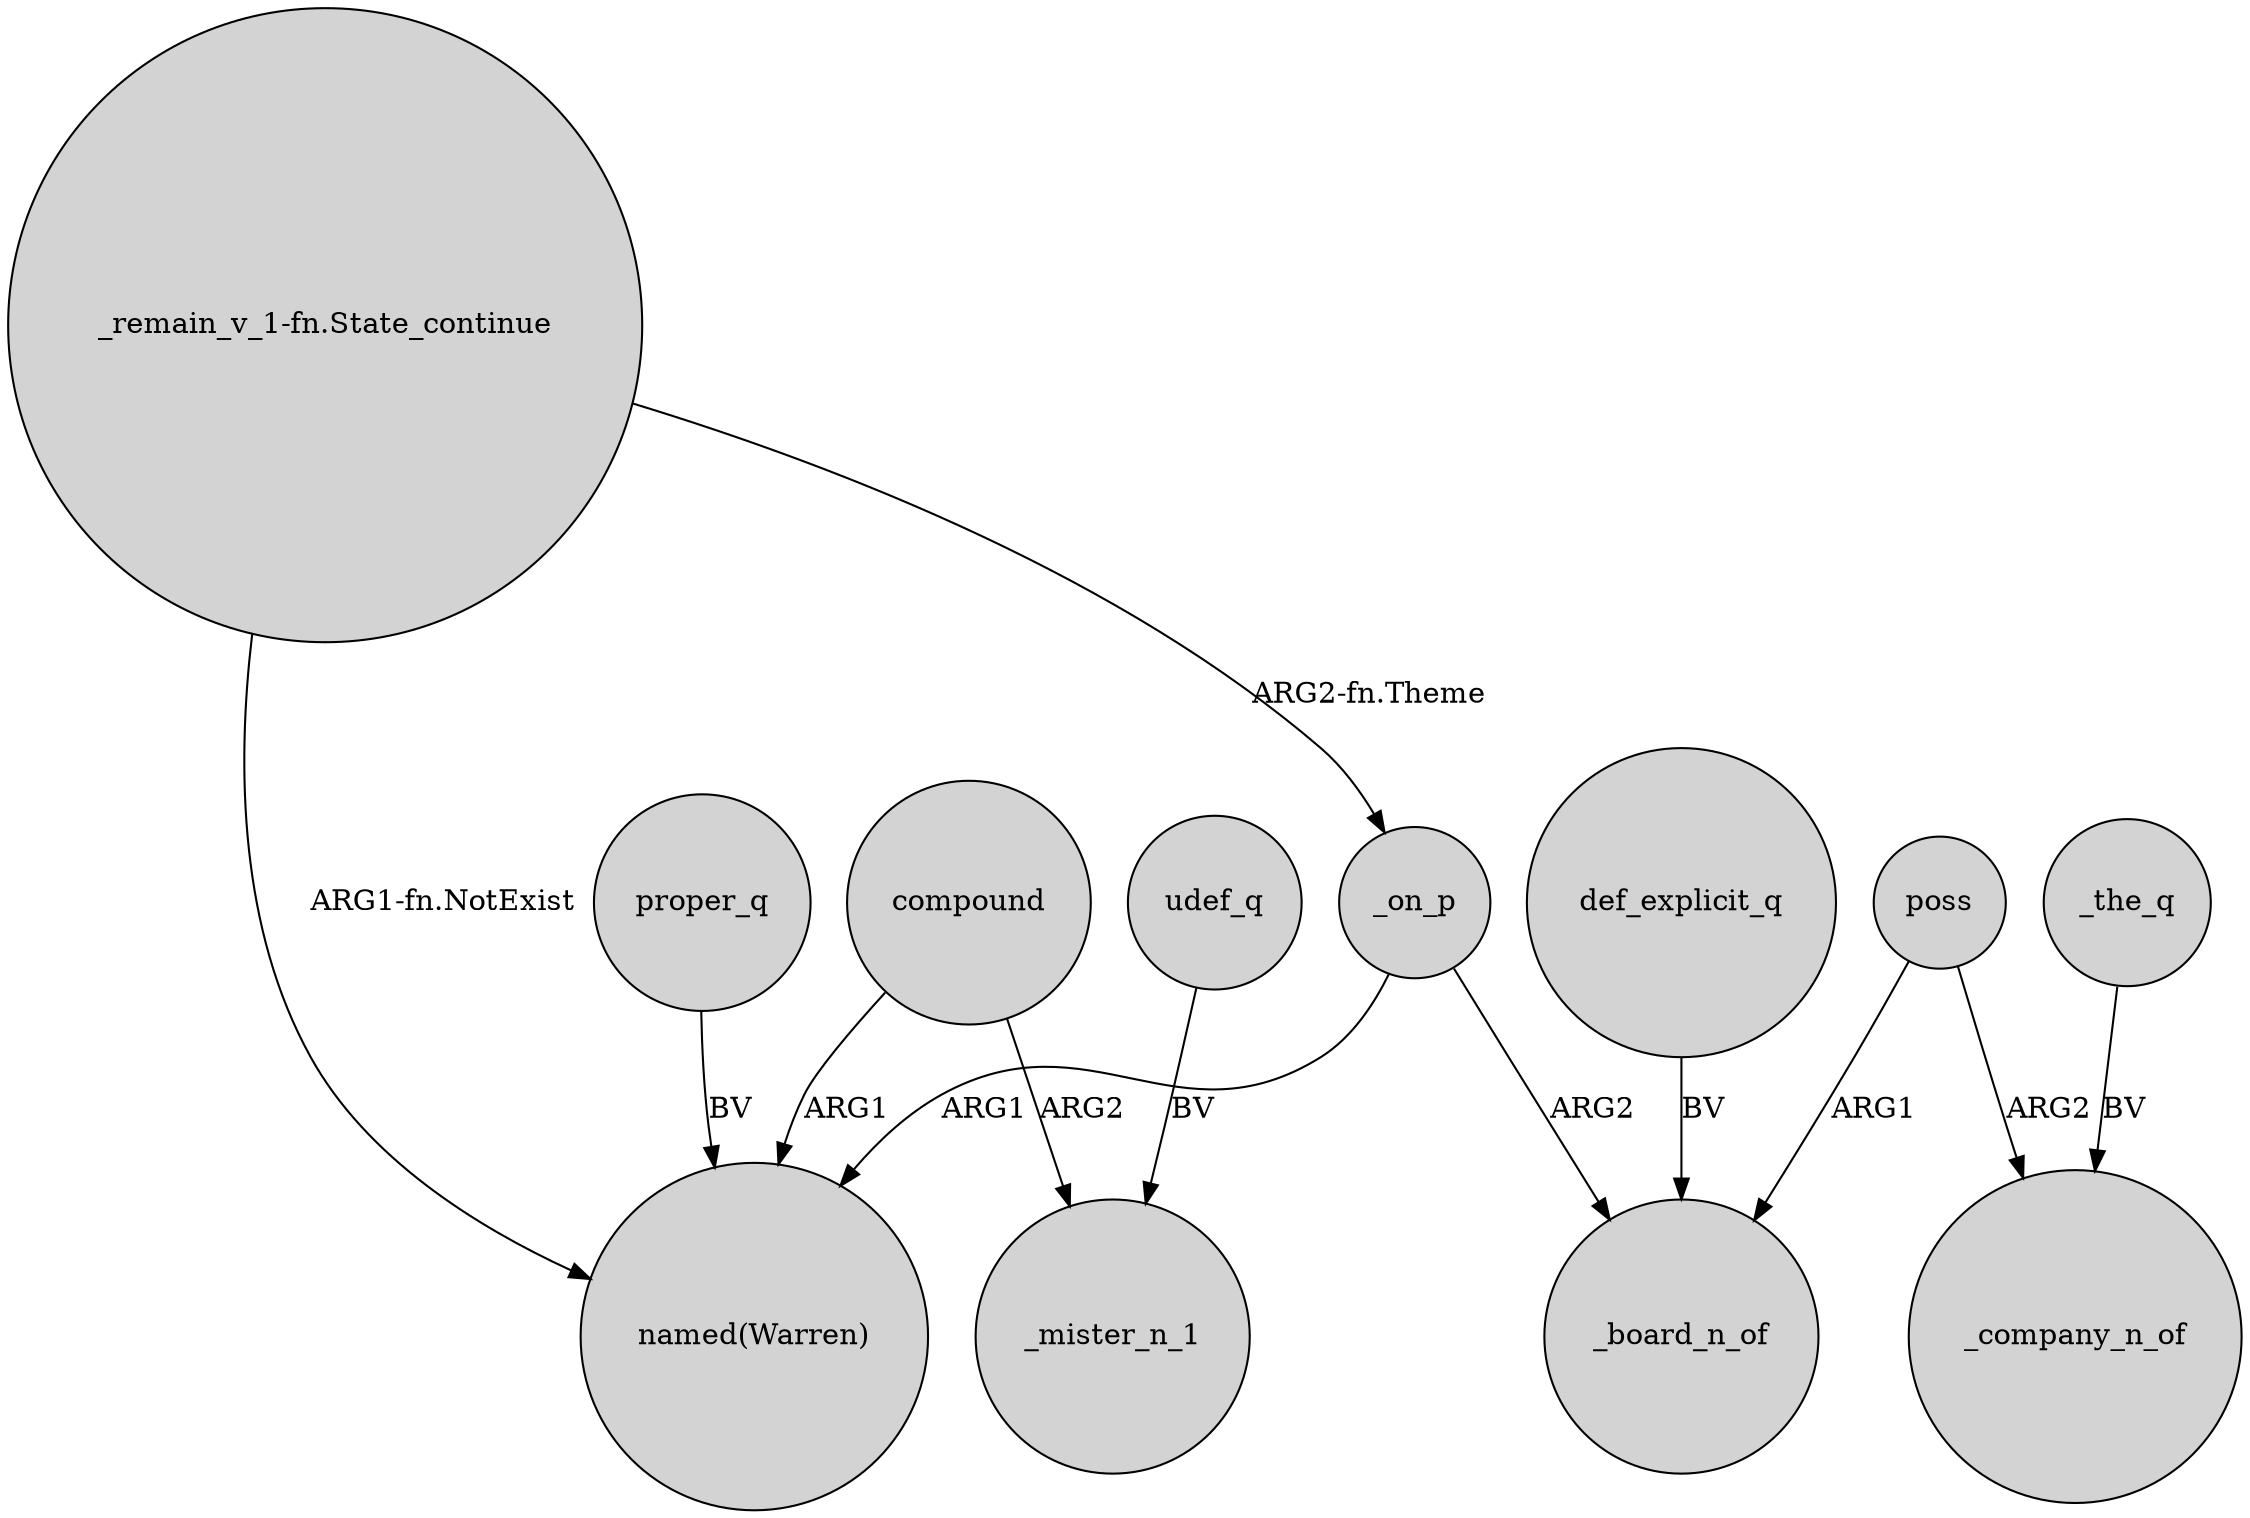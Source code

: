 digraph {
	node [shape=circle style=filled]
	compound -> "named(Warren)" [label=ARG1]
	udef_q -> _mister_n_1 [label=BV]
	"_remain_v_1-fn.State_continue" -> "named(Warren)" [label="ARG1-fn.NotExist"]
	"_remain_v_1-fn.State_continue" -> _on_p [label="ARG2-fn.Theme"]
	poss -> _board_n_of [label=ARG1]
	def_explicit_q -> _board_n_of [label=BV]
	poss -> _company_n_of [label=ARG2]
	_on_p -> _board_n_of [label=ARG2]
	_the_q -> _company_n_of [label=BV]
	proper_q -> "named(Warren)" [label=BV]
	compound -> _mister_n_1 [label=ARG2]
	_on_p -> "named(Warren)" [label=ARG1]
}
